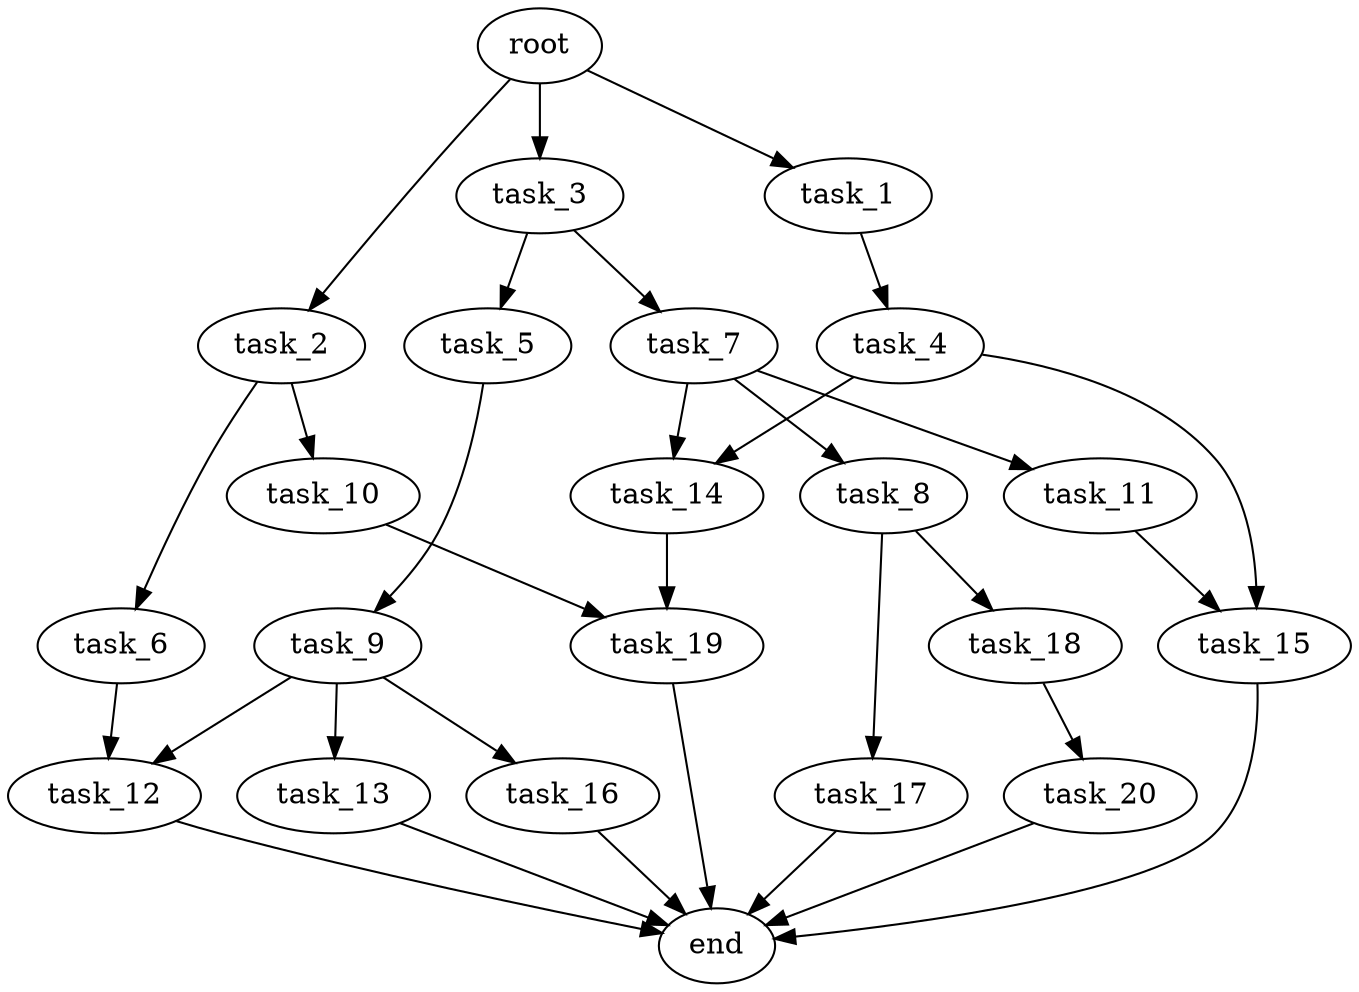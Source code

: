digraph G {
  root [size="0.000000e+00"];
  task_1 [size="9.728228e+09"];
  task_2 [size="8.872706e+10"];
  task_3 [size="1.357505e+10"];
  task_4 [size="4.536984e+10"];
  task_5 [size="6.705192e+10"];
  task_6 [size="7.431658e+10"];
  task_7 [size="9.459795e+10"];
  task_8 [size="4.191848e+10"];
  task_9 [size="7.422948e+10"];
  task_10 [size="1.546075e+10"];
  task_11 [size="4.149430e+10"];
  task_12 [size="9.911173e+09"];
  task_13 [size="4.893981e+10"];
  task_14 [size="4.081751e+10"];
  task_15 [size="9.515264e+10"];
  task_16 [size="3.281302e+09"];
  task_17 [size="3.705929e+10"];
  task_18 [size="4.434387e+10"];
  task_19 [size="9.505601e+10"];
  task_20 [size="8.554646e+10"];
  end [size="0.000000e+00"];

  root -> task_1 [size="1.000000e-12"];
  root -> task_2 [size="1.000000e-12"];
  root -> task_3 [size="1.000000e-12"];
  task_1 -> task_4 [size="4.536984e+08"];
  task_2 -> task_6 [size="7.431658e+08"];
  task_2 -> task_10 [size="1.546075e+08"];
  task_3 -> task_5 [size="6.705192e+08"];
  task_3 -> task_7 [size="9.459795e+08"];
  task_4 -> task_14 [size="2.040875e+08"];
  task_4 -> task_15 [size="4.757632e+08"];
  task_5 -> task_9 [size="7.422948e+08"];
  task_6 -> task_12 [size="4.955587e+07"];
  task_7 -> task_8 [size="4.191848e+08"];
  task_7 -> task_11 [size="4.149430e+08"];
  task_7 -> task_14 [size="2.040875e+08"];
  task_8 -> task_17 [size="3.705929e+08"];
  task_8 -> task_18 [size="4.434387e+08"];
  task_9 -> task_12 [size="4.955587e+07"];
  task_9 -> task_13 [size="4.893981e+08"];
  task_9 -> task_16 [size="3.281302e+07"];
  task_10 -> task_19 [size="4.752801e+08"];
  task_11 -> task_15 [size="4.757632e+08"];
  task_12 -> end [size="1.000000e-12"];
  task_13 -> end [size="1.000000e-12"];
  task_14 -> task_19 [size="4.752801e+08"];
  task_15 -> end [size="1.000000e-12"];
  task_16 -> end [size="1.000000e-12"];
  task_17 -> end [size="1.000000e-12"];
  task_18 -> task_20 [size="8.554646e+08"];
  task_19 -> end [size="1.000000e-12"];
  task_20 -> end [size="1.000000e-12"];
}
